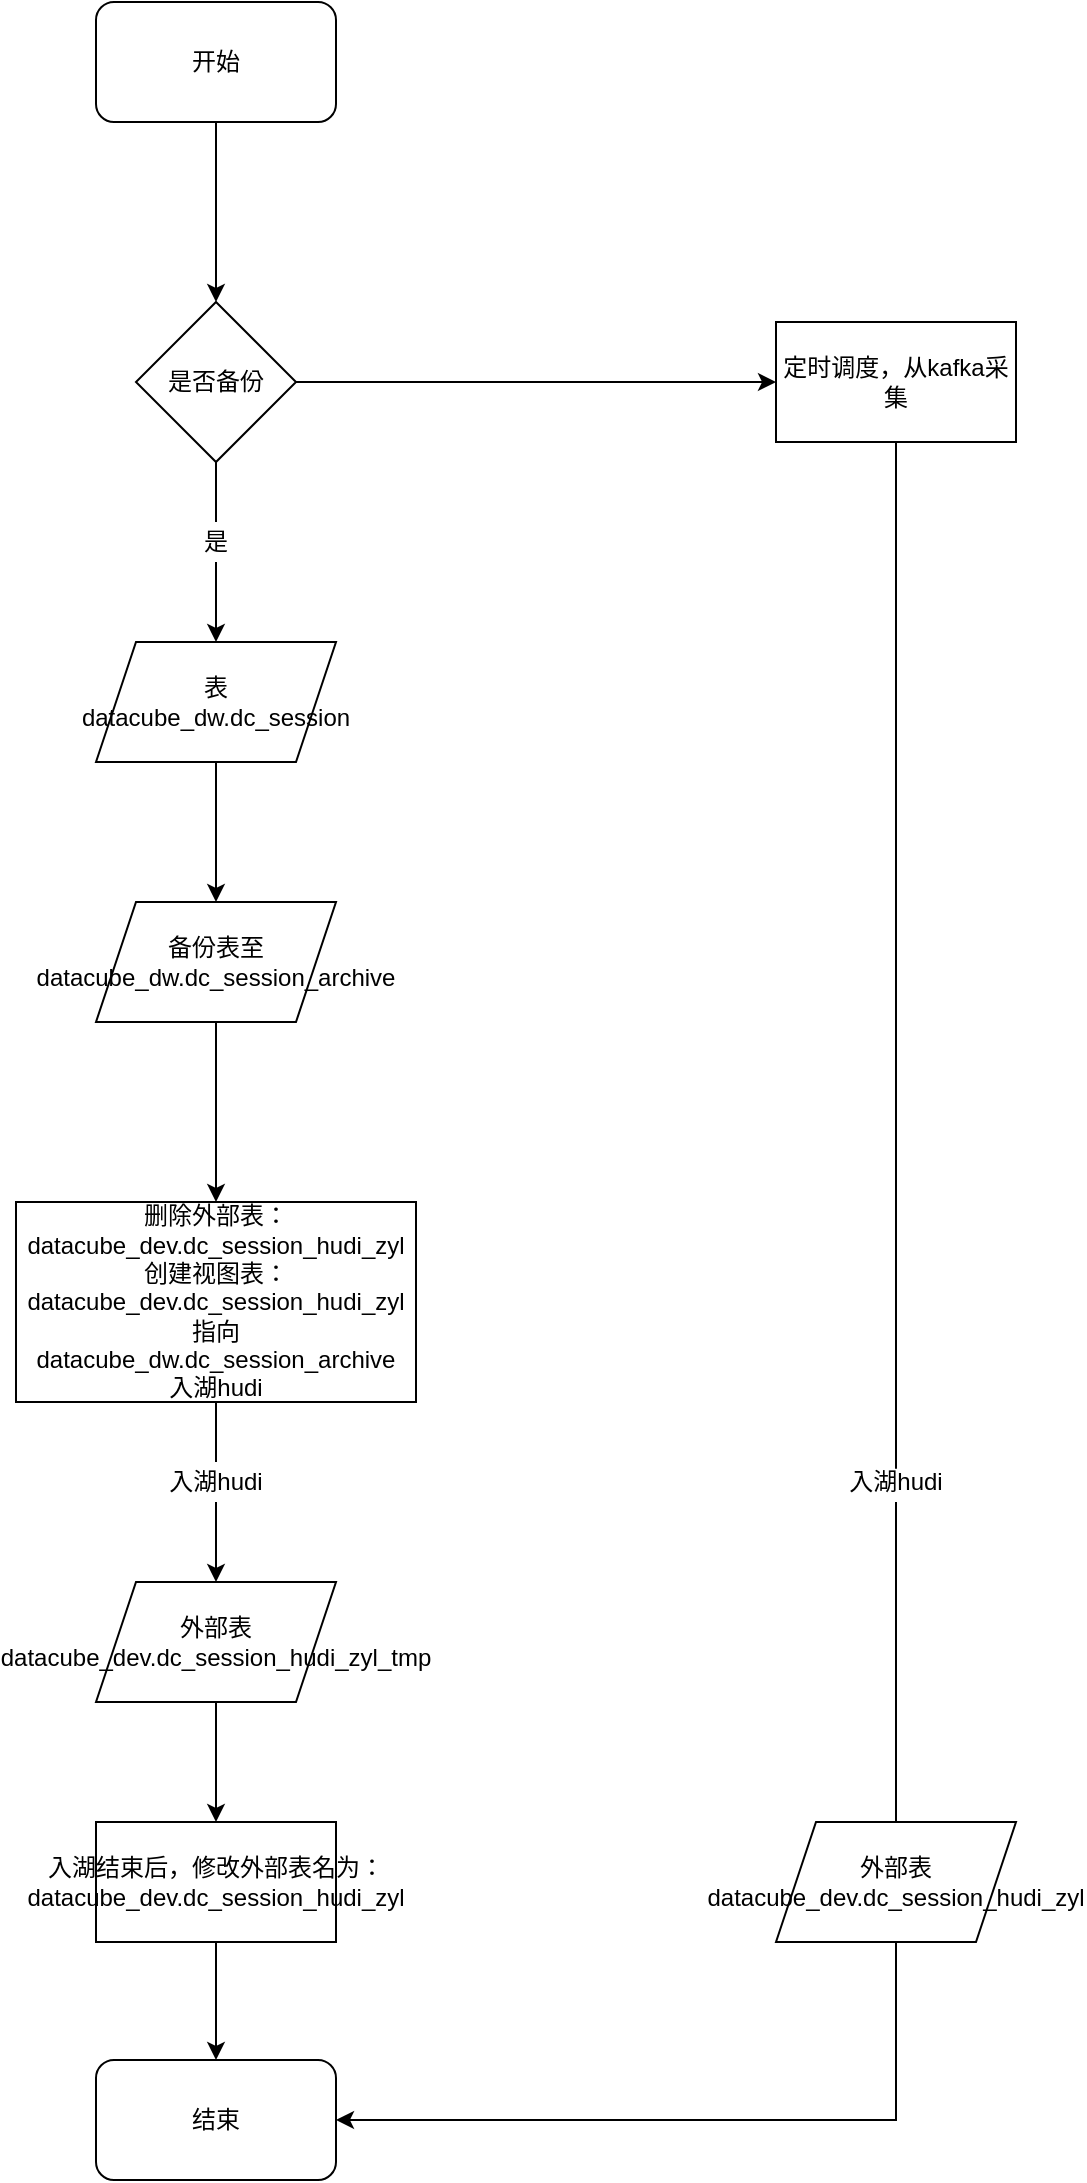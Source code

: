 <mxfile version="14.8.4" type="github">
  <diagram id="gjn2pnfLC-DdatZ9OVMk" name="Page-1">
    <mxGraphModel dx="1246" dy="706" grid="1" gridSize="10" guides="1" tooltips="1" connect="1" arrows="1" fold="1" page="1" pageScale="1" pageWidth="827" pageHeight="1169" math="0" shadow="0">
      <root>
        <mxCell id="0" />
        <mxCell id="1" parent="0" />
        <mxCell id="a-OUekfILg_V3n5y1KkX-3" style="edgeStyle=orthogonalEdgeStyle;rounded=0;orthogonalLoop=1;jettySize=auto;html=1;exitX=0.5;exitY=1;exitDx=0;exitDy=0;" edge="1" parent="1" source="a-OUekfILg_V3n5y1KkX-1" target="a-OUekfILg_V3n5y1KkX-2">
          <mxGeometry relative="1" as="geometry" />
        </mxCell>
        <mxCell id="a-OUekfILg_V3n5y1KkX-1" value="开始" style="rounded=1;whiteSpace=wrap;html=1;" vertex="1" parent="1">
          <mxGeometry x="140" y="80" width="120" height="60" as="geometry" />
        </mxCell>
        <mxCell id="a-OUekfILg_V3n5y1KkX-7" style="edgeStyle=orthogonalEdgeStyle;rounded=0;orthogonalLoop=1;jettySize=auto;html=1;exitX=0.5;exitY=1;exitDx=0;exitDy=0;startArrow=none;" edge="1" parent="1" source="a-OUekfILg_V3n5y1KkX-21" target="a-OUekfILg_V3n5y1KkX-6">
          <mxGeometry relative="1" as="geometry" />
        </mxCell>
        <mxCell id="a-OUekfILg_V3n5y1KkX-24" style="edgeStyle=orthogonalEdgeStyle;rounded=0;orthogonalLoop=1;jettySize=auto;html=1;exitX=1;exitY=0.5;exitDx=0;exitDy=0;" edge="1" parent="1" source="a-OUekfILg_V3n5y1KkX-2" target="a-OUekfILg_V3n5y1KkX-23">
          <mxGeometry relative="1" as="geometry" />
        </mxCell>
        <mxCell id="a-OUekfILg_V3n5y1KkX-2" value="是否备份" style="rhombus;whiteSpace=wrap;html=1;" vertex="1" parent="1">
          <mxGeometry x="160" y="230" width="80" height="80" as="geometry" />
        </mxCell>
        <mxCell id="a-OUekfILg_V3n5y1KkX-9" style="edgeStyle=orthogonalEdgeStyle;rounded=0;orthogonalLoop=1;jettySize=auto;html=1;exitX=0.5;exitY=1;exitDx=0;exitDy=0;entryX=0.5;entryY=0;entryDx=0;entryDy=0;" edge="1" parent="1" source="a-OUekfILg_V3n5y1KkX-6" target="a-OUekfILg_V3n5y1KkX-8">
          <mxGeometry relative="1" as="geometry" />
        </mxCell>
        <mxCell id="a-OUekfILg_V3n5y1KkX-6" value="&lt;span&gt;表datacube_dw.dc_session&lt;/span&gt;" style="shape=parallelogram;perimeter=parallelogramPerimeter;whiteSpace=wrap;html=1;fixedSize=1;" vertex="1" parent="1">
          <mxGeometry x="140" y="400" width="120" height="60" as="geometry" />
        </mxCell>
        <mxCell id="a-OUekfILg_V3n5y1KkX-12" style="edgeStyle=orthogonalEdgeStyle;rounded=0;orthogonalLoop=1;jettySize=auto;html=1;exitX=0.5;exitY=1;exitDx=0;exitDy=0;entryX=0.5;entryY=0;entryDx=0;entryDy=0;" edge="1" parent="1" source="a-OUekfILg_V3n5y1KkX-8" target="a-OUekfILg_V3n5y1KkX-10">
          <mxGeometry relative="1" as="geometry" />
        </mxCell>
        <mxCell id="a-OUekfILg_V3n5y1KkX-8" value="&lt;span&gt;备份表至datacube_dw.dc_session_archive&lt;/span&gt;" style="shape=parallelogram;perimeter=parallelogramPerimeter;whiteSpace=wrap;html=1;fixedSize=1;" vertex="1" parent="1">
          <mxGeometry x="140" y="530" width="120" height="60" as="geometry" />
        </mxCell>
        <mxCell id="a-OUekfILg_V3n5y1KkX-14" style="edgeStyle=orthogonalEdgeStyle;rounded=0;orthogonalLoop=1;jettySize=auto;html=1;exitX=0.5;exitY=1;exitDx=0;exitDy=0;entryX=0.5;entryY=0;entryDx=0;entryDy=0;startArrow=none;" edge="1" parent="1" source="a-OUekfILg_V3n5y1KkX-17" target="a-OUekfILg_V3n5y1KkX-13">
          <mxGeometry relative="1" as="geometry" />
        </mxCell>
        <mxCell id="a-OUekfILg_V3n5y1KkX-10" value="删除外部表：&lt;br&gt;datacube_dev.dc_session_hudi_zyl&lt;br&gt;创建视图表：&lt;br&gt;datacube_dev.dc_session_hudi_zyl&lt;br&gt;指向&lt;br&gt;datacube_dw.dc_session_archive&lt;br&gt;入湖hudi" style="rounded=0;whiteSpace=wrap;html=1;" vertex="1" parent="1">
          <mxGeometry x="100" y="680" width="200" height="100" as="geometry" />
        </mxCell>
        <mxCell id="a-OUekfILg_V3n5y1KkX-16" style="edgeStyle=orthogonalEdgeStyle;rounded=0;orthogonalLoop=1;jettySize=auto;html=1;exitX=0.5;exitY=1;exitDx=0;exitDy=0;" edge="1" parent="1" source="a-OUekfILg_V3n5y1KkX-13" target="a-OUekfILg_V3n5y1KkX-15">
          <mxGeometry relative="1" as="geometry" />
        </mxCell>
        <mxCell id="a-OUekfILg_V3n5y1KkX-13" value="外部表&lt;br&gt;datacube_dev.dc_session_hudi_zyl_tmp" style="shape=parallelogram;perimeter=parallelogramPerimeter;whiteSpace=wrap;html=1;fixedSize=1;" vertex="1" parent="1">
          <mxGeometry x="140" y="870" width="120" height="60" as="geometry" />
        </mxCell>
        <mxCell id="a-OUekfILg_V3n5y1KkX-20" style="edgeStyle=orthogonalEdgeStyle;rounded=0;orthogonalLoop=1;jettySize=auto;html=1;exitX=0.5;exitY=1;exitDx=0;exitDy=0;entryX=0.5;entryY=0;entryDx=0;entryDy=0;" edge="1" parent="1" source="a-OUekfILg_V3n5y1KkX-15" target="a-OUekfILg_V3n5y1KkX-19">
          <mxGeometry relative="1" as="geometry" />
        </mxCell>
        <mxCell id="a-OUekfILg_V3n5y1KkX-15" value="入湖结束后，修改外部表名为：&lt;br&gt;datacube_dev.dc_session_hudi_zyl" style="rounded=0;whiteSpace=wrap;html=1;" vertex="1" parent="1">
          <mxGeometry x="140" y="990" width="120" height="60" as="geometry" />
        </mxCell>
        <mxCell id="a-OUekfILg_V3n5y1KkX-17" value="入湖hudi" style="text;html=1;strokeColor=none;fillColor=none;align=center;verticalAlign=middle;whiteSpace=wrap;rounded=0;" vertex="1" parent="1">
          <mxGeometry x="165" y="810" width="70" height="20" as="geometry" />
        </mxCell>
        <mxCell id="a-OUekfILg_V3n5y1KkX-18" value="" style="edgeStyle=orthogonalEdgeStyle;rounded=0;orthogonalLoop=1;jettySize=auto;html=1;exitX=0.5;exitY=1;exitDx=0;exitDy=0;entryX=0.5;entryY=0;entryDx=0;entryDy=0;endArrow=none;" edge="1" parent="1" source="a-OUekfILg_V3n5y1KkX-10" target="a-OUekfILg_V3n5y1KkX-17">
          <mxGeometry relative="1" as="geometry">
            <mxPoint x="200" y="780" as="sourcePoint" />
            <mxPoint x="200" y="870" as="targetPoint" />
          </mxGeometry>
        </mxCell>
        <mxCell id="a-OUekfILg_V3n5y1KkX-19" value="结束" style="rounded=1;whiteSpace=wrap;html=1;" vertex="1" parent="1">
          <mxGeometry x="140" y="1109" width="120" height="60" as="geometry" />
        </mxCell>
        <mxCell id="a-OUekfILg_V3n5y1KkX-21" value="是" style="text;html=1;strokeColor=none;fillColor=none;align=center;verticalAlign=middle;whiteSpace=wrap;rounded=0;" vertex="1" parent="1">
          <mxGeometry x="180" y="340" width="40" height="20" as="geometry" />
        </mxCell>
        <mxCell id="a-OUekfILg_V3n5y1KkX-22" value="" style="edgeStyle=orthogonalEdgeStyle;rounded=0;orthogonalLoop=1;jettySize=auto;html=1;exitX=0.5;exitY=1;exitDx=0;exitDy=0;endArrow=none;" edge="1" parent="1" source="a-OUekfILg_V3n5y1KkX-2" target="a-OUekfILg_V3n5y1KkX-21">
          <mxGeometry relative="1" as="geometry">
            <mxPoint x="200" y="310" as="sourcePoint" />
            <mxPoint x="200" y="400" as="targetPoint" />
          </mxGeometry>
        </mxCell>
        <mxCell id="a-OUekfILg_V3n5y1KkX-26" style="edgeStyle=orthogonalEdgeStyle;rounded=0;orthogonalLoop=1;jettySize=auto;html=1;exitX=0.5;exitY=1;exitDx=0;exitDy=0;entryX=0.5;entryY=0.167;entryDx=0;entryDy=0;entryPerimeter=0;startArrow=none;" edge="1" parent="1" source="a-OUekfILg_V3n5y1KkX-28" target="a-OUekfILg_V3n5y1KkX-25">
          <mxGeometry relative="1" as="geometry" />
        </mxCell>
        <mxCell id="a-OUekfILg_V3n5y1KkX-23" value="定时调度，从kafka采集" style="rounded=0;whiteSpace=wrap;html=1;" vertex="1" parent="1">
          <mxGeometry x="480" y="240" width="120" height="60" as="geometry" />
        </mxCell>
        <mxCell id="a-OUekfILg_V3n5y1KkX-27" style="edgeStyle=orthogonalEdgeStyle;rounded=0;orthogonalLoop=1;jettySize=auto;html=1;exitX=0.5;exitY=1;exitDx=0;exitDy=0;entryX=1;entryY=0.5;entryDx=0;entryDy=0;" edge="1" parent="1" source="a-OUekfILg_V3n5y1KkX-25" target="a-OUekfILg_V3n5y1KkX-19">
          <mxGeometry relative="1" as="geometry" />
        </mxCell>
        <mxCell id="a-OUekfILg_V3n5y1KkX-25" value="外部表&lt;br&gt;datacube_dev.dc_session_hudi_zyl" style="shape=parallelogram;perimeter=parallelogramPerimeter;whiteSpace=wrap;html=1;fixedSize=1;" vertex="1" parent="1">
          <mxGeometry x="480" y="990" width="120" height="60" as="geometry" />
        </mxCell>
        <mxCell id="a-OUekfILg_V3n5y1KkX-28" value="入湖hudi" style="text;html=1;strokeColor=none;fillColor=none;align=center;verticalAlign=middle;whiteSpace=wrap;rounded=0;" vertex="1" parent="1">
          <mxGeometry x="510" y="810" width="60" height="20" as="geometry" />
        </mxCell>
        <mxCell id="a-OUekfILg_V3n5y1KkX-29" value="" style="edgeStyle=orthogonalEdgeStyle;rounded=0;orthogonalLoop=1;jettySize=auto;html=1;exitX=0.5;exitY=1;exitDx=0;exitDy=0;entryX=0.5;entryY=0.167;entryDx=0;entryDy=0;entryPerimeter=0;endArrow=none;" edge="1" parent="1" source="a-OUekfILg_V3n5y1KkX-23" target="a-OUekfILg_V3n5y1KkX-28">
          <mxGeometry relative="1" as="geometry">
            <mxPoint x="540" y="300" as="sourcePoint" />
            <mxPoint x="540" y="1000.02" as="targetPoint" />
          </mxGeometry>
        </mxCell>
      </root>
    </mxGraphModel>
  </diagram>
</mxfile>
